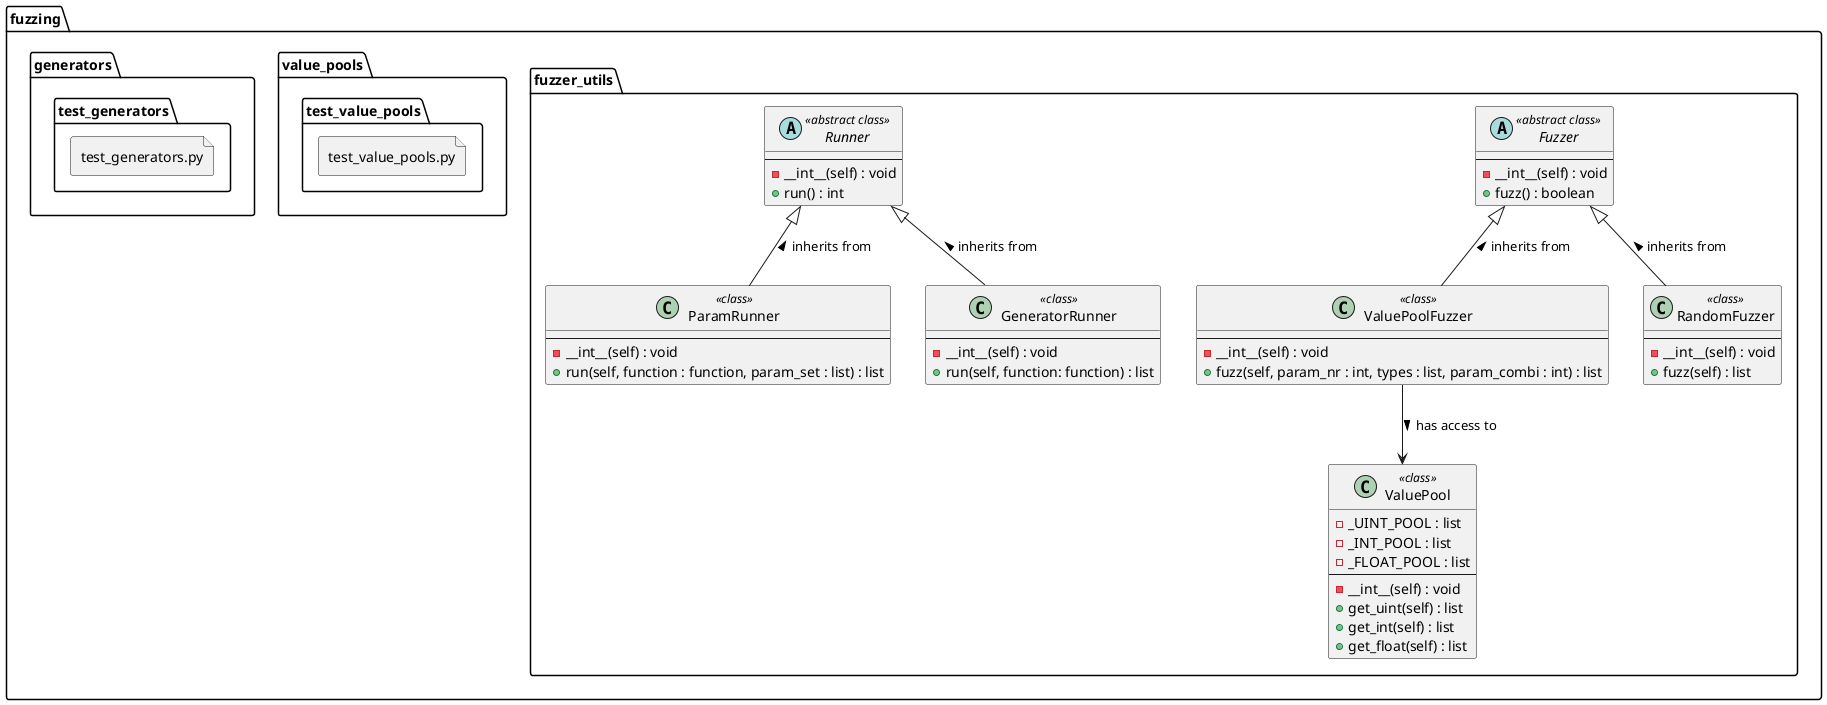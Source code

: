 @startuml fuzzer_overview
allow_mixing

package "fuzzing" as fuzzing <<Folder>> {
    package "fuzzer_utils" as FUtils <<Folder>> {

        abstract "Fuzzer" as fuzzer << abstract class >> {
            --
            - __int__(self) : void
            + fuzz() : boolean
        }

        class "ValuePoolFuzzer" as VPFuzzer << class >> {
            --
            - __int__(self) : void
            + fuzz(self, param_nr : int, types : list, param_combi : int) : list
        }
        class "RandomFuzzer" as RFuzzer << class >> {
            --
            - __int__(self) : void
            + fuzz(self) : list
        }

        class "ValuePool" as VPool << class >> {
            - _UINT_POOL : list
            - _INT_POOL : list
            - _FLOAT_POOL : list
            --
            - __int__(self) : void
            + get_uint(self) : list
            + get_int(self) : list
            + get_float(self) : list
        }


        abstract "Runner" as runner << abstract class >> {
            --
            - __int__(self) : void
            + run() : int
        }

        class "ParamRunner" as PRunner << class >> {
            --
            - __int__(self) : void
            + run(self, function : function, param_set : list) : list
        }

        class "GeneratorRunner" as GRunner << class >> {
            --
            - __int__(self) : void
            + run(self, function: function) : list
        }
    }
    package "value_pools" as VPools <<Folder>> {
        file "test_value_pools.py"
    }
    package "generators" as generators <<Folder>> {
        file "test_generators.py"
    }




    fuzzer <|-- VPFuzzer : inherits from <
    fuzzer <|-- RFuzzer : inherits from <
    VPFuzzer --> VPool: has access to >

    runner <|-- PRunner : inherits from <
    runner <|-- GRunner : inherits from <

}
@enduml